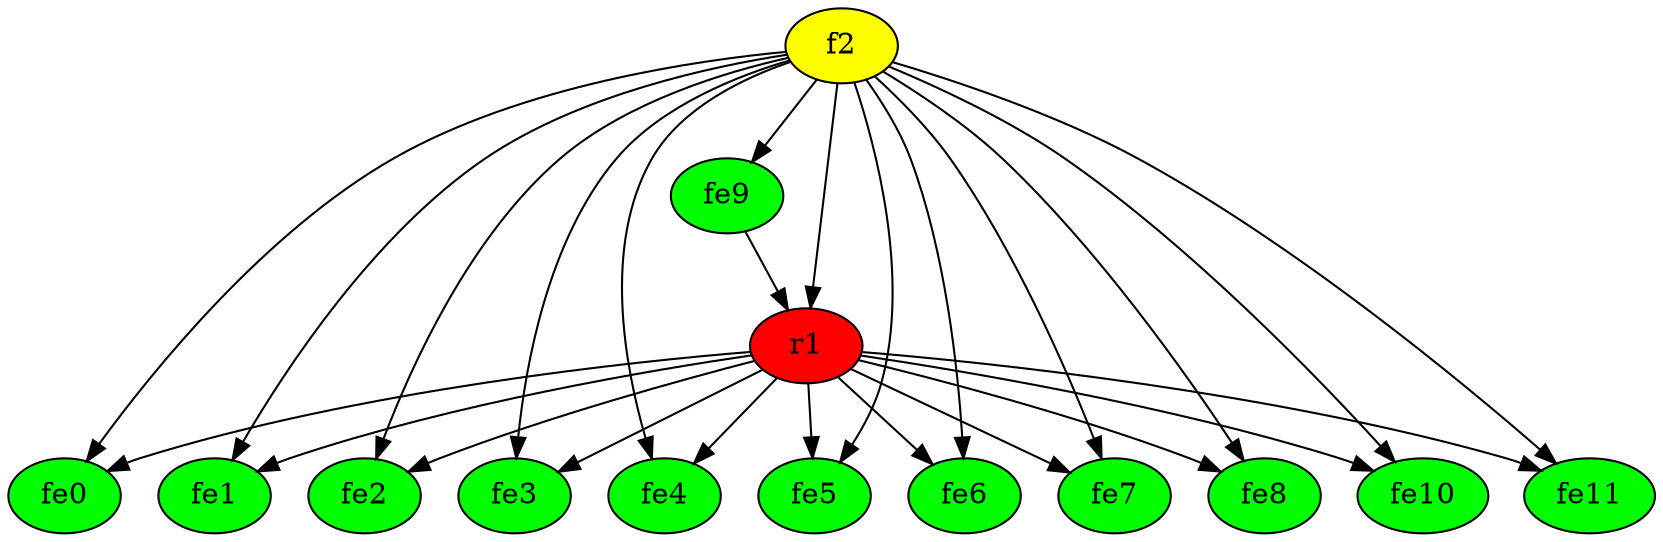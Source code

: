 digraph {
	f2 [label=f2 fillcolor=yellow style=filled]
	fe0 [label=fe0 fillcolor=green style=filled]
	fe1 [label=fe1 fillcolor=green style=filled]
	fe2 [label=fe2 fillcolor=green style=filled]
	fe3 [label=fe3 fillcolor=green style=filled]
	fe4 [label=fe4 fillcolor=green style=filled]
	fe5 [label=fe5 fillcolor=green style=filled]
	fe6 [label=fe6 fillcolor=green style=filled]
	fe7 [label=fe7 fillcolor=green style=filled]
	fe8 [label=fe8 fillcolor=green style=filled]
	fe9 [label=fe9 fillcolor=green style=filled]
	fe10 [label=fe10 fillcolor=green style=filled]
	fe11 [label=fe11 fillcolor=green style=filled]
	r1 [label=r1 fillcolor=red style=filled]
	f2 -> fe0
	f2 -> fe1
	f2 -> fe2
	f2 -> fe3
	f2 -> fe4
	f2 -> fe5
	f2 -> fe6
	f2 -> fe7
	f2 -> fe8
	f2 -> fe9
	f2 -> fe10
	f2 -> fe11
	f2 -> r1
	fe9 -> r1
	r1 -> fe0
	r1 -> fe1
	r1 -> fe2
	r1 -> fe3
	r1 -> fe4
	r1 -> fe5
	r1 -> fe6
	r1 -> fe7
	r1 -> fe8
	r1 -> fe10
	r1 -> fe11
}

